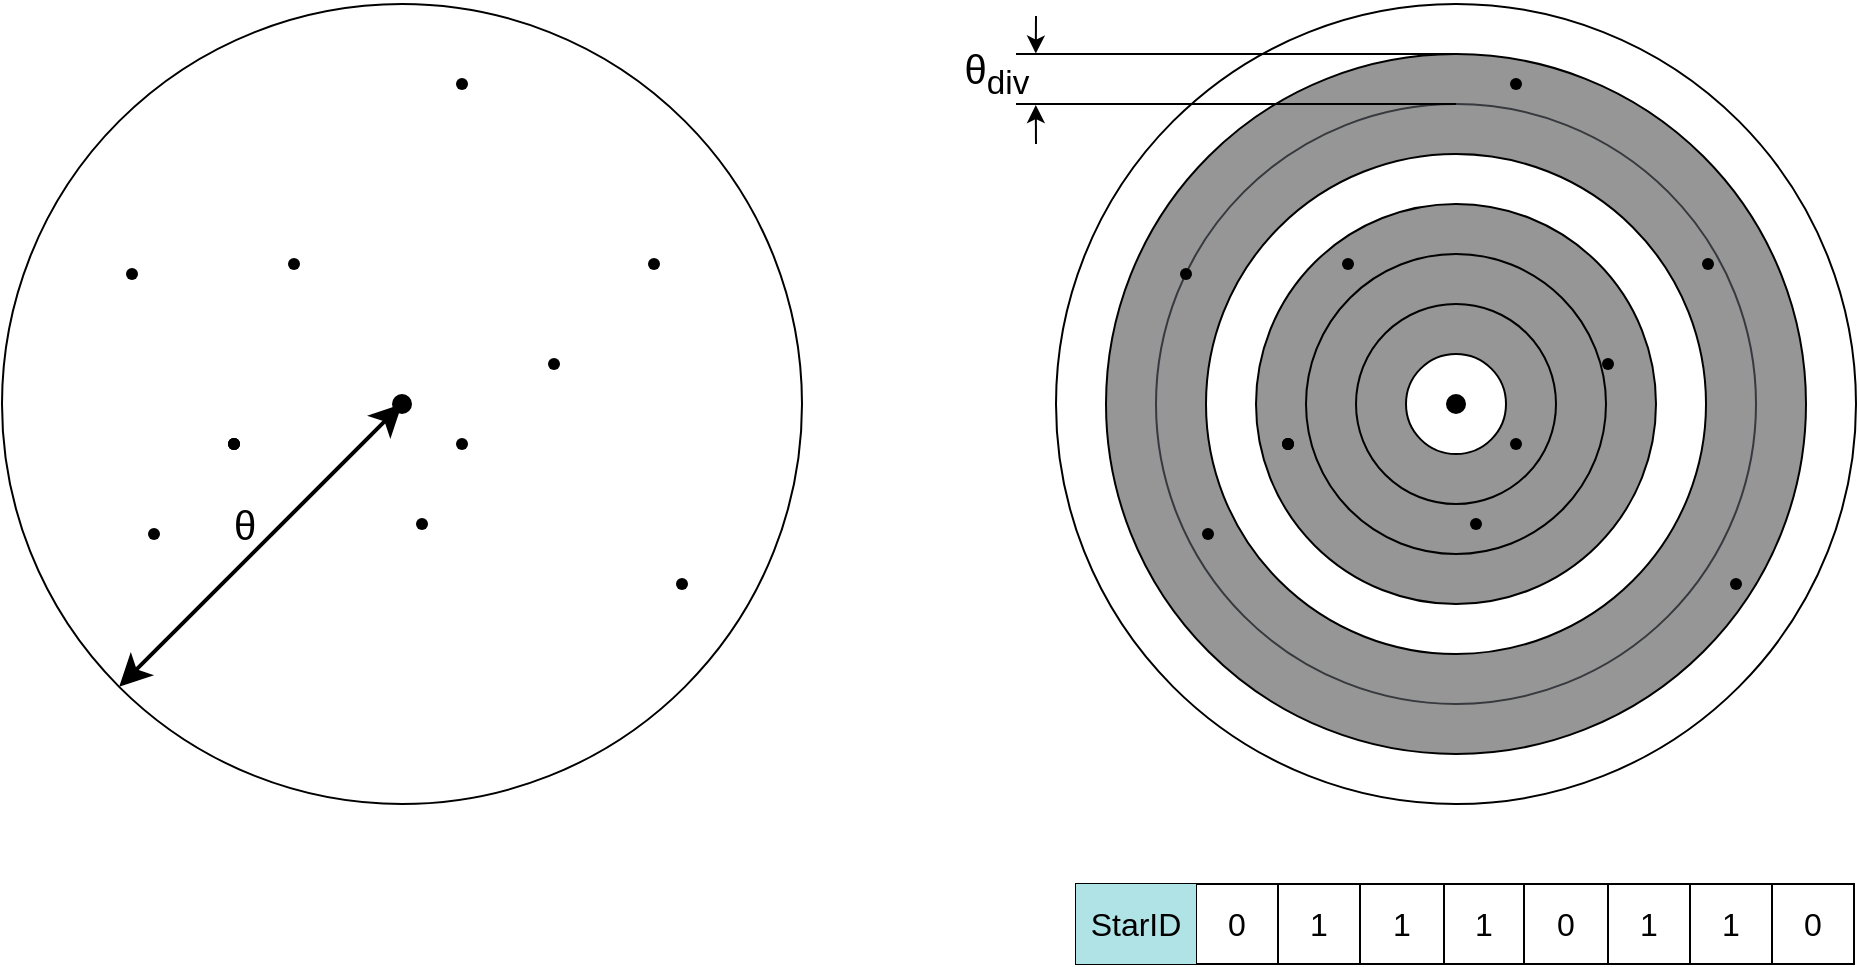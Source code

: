 <mxfile version="24.8.3">
  <diagram name="第 1 页" id="6bw314A6MfzhlVDHU-7o">
    <mxGraphModel dx="1459" dy="786" grid="1" gridSize="10" guides="1" tooltips="1" connect="1" arrows="1" fold="1" page="1" pageScale="1" pageWidth="827" pageHeight="1169" math="0" shadow="0">
      <root>
        <mxCell id="0" />
        <mxCell id="1" parent="0" />
        <mxCell id="vKPPYnK1cpY7t1Gn1v3--15" value="" style="ellipse;whiteSpace=wrap;html=1;aspect=fixed;" vertex="1" parent="1">
          <mxGeometry x="740" y="230" width="400" height="400" as="geometry" />
        </mxCell>
        <mxCell id="vKPPYnK1cpY7t1Gn1v3--14" value="" style="ellipse;whiteSpace=wrap;html=1;aspect=fixed;fillColor=#969696;" vertex="1" parent="1">
          <mxGeometry x="765" y="255" width="350" height="350" as="geometry" />
        </mxCell>
        <mxCell id="vKPPYnK1cpY7t1Gn1v3--1" value="" style="ellipse;whiteSpace=wrap;html=1;aspect=fixed;fillColor=#969696;strokeColor=#36393d;" vertex="1" parent="1">
          <mxGeometry x="790" y="280" width="300" height="300" as="geometry" />
        </mxCell>
        <mxCell id="vKPPYnK1cpY7t1Gn1v3--3" value="" style="ellipse;whiteSpace=wrap;html=1;aspect=fixed;" vertex="1" parent="1">
          <mxGeometry x="815" y="305" width="250" height="250" as="geometry" />
        </mxCell>
        <mxCell id="vKPPYnK1cpY7t1Gn1v3--2" value="" style="ellipse;whiteSpace=wrap;html=1;aspect=fixed;fillColor=#969696;" vertex="1" parent="1">
          <mxGeometry x="840" y="330" width="200" height="200" as="geometry" />
        </mxCell>
        <mxCell id="vKPPYnK1cpY7t1Gn1v3--4" value="" style="ellipse;whiteSpace=wrap;html=1;aspect=fixed;fillColor=#969696;" vertex="1" parent="1">
          <mxGeometry x="865" y="355" width="150" height="150" as="geometry" />
        </mxCell>
        <mxCell id="vKPPYnK1cpY7t1Gn1v3--5" value="" style="ellipse;whiteSpace=wrap;html=1;aspect=fixed;fillColor=#969696;" vertex="1" parent="1">
          <mxGeometry x="890" y="380" width="100" height="100" as="geometry" />
        </mxCell>
        <mxCell id="vKPPYnK1cpY7t1Gn1v3--6" value="" style="ellipse;whiteSpace=wrap;html=1;aspect=fixed;" vertex="1" parent="1">
          <mxGeometry x="915" y="405" width="50" height="50" as="geometry" />
        </mxCell>
        <mxCell id="vKPPYnK1cpY7t1Gn1v3--7" value="" style="shape=waypoint;sketch=0;fillStyle=solid;size=6;pointerEvents=1;points=[];fillColor=none;resizable=0;rotatable=0;perimeter=centerPerimeter;snapToPoint=1;strokeWidth=3;" vertex="1" parent="1">
          <mxGeometry x="930" y="420" width="20" height="20" as="geometry" />
        </mxCell>
        <mxCell id="vKPPYnK1cpY7t1Gn1v3--8" value="" style="shape=waypoint;sketch=0;fillStyle=solid;size=6;pointerEvents=1;points=[];fillColor=none;resizable=0;rotatable=0;perimeter=centerPerimeter;snapToPoint=1;" vertex="1" parent="1">
          <mxGeometry x="940" y="480" width="20" height="20" as="geometry" />
        </mxCell>
        <mxCell id="vKPPYnK1cpY7t1Gn1v3--9" value="" style="shape=waypoint;sketch=0;fillStyle=solid;size=6;pointerEvents=1;points=[];fillColor=none;resizable=0;rotatable=0;perimeter=centerPerimeter;snapToPoint=1;" vertex="1" parent="1">
          <mxGeometry x="876" y="350" width="20" height="20" as="geometry" />
        </mxCell>
        <mxCell id="vKPPYnK1cpY7t1Gn1v3--10" value="" style="shape=waypoint;sketch=0;fillStyle=solid;size=6;pointerEvents=1;points=[];fillColor=none;resizable=0;rotatable=0;perimeter=centerPerimeter;snapToPoint=1;" vertex="1" parent="1">
          <mxGeometry x="806" y="485" width="20" height="20" as="geometry" />
        </mxCell>
        <mxCell id="vKPPYnK1cpY7t1Gn1v3--11" value="" style="shape=waypoint;sketch=0;fillStyle=solid;size=6;pointerEvents=1;points=[];fillColor=none;resizable=0;rotatable=0;perimeter=centerPerimeter;snapToPoint=1;" vertex="1" parent="1">
          <mxGeometry x="960" y="440" width="20" height="20" as="geometry" />
        </mxCell>
        <mxCell id="vKPPYnK1cpY7t1Gn1v3--12" value="" style="shape=waypoint;sketch=0;fillStyle=solid;size=6;pointerEvents=1;points=[];fillColor=none;resizable=0;rotatable=0;perimeter=centerPerimeter;snapToPoint=1;" vertex="1" parent="1">
          <mxGeometry x="1006" y="400" width="20" height="20" as="geometry" />
        </mxCell>
        <mxCell id="vKPPYnK1cpY7t1Gn1v3--13" value="" style="shape=waypoint;sketch=0;fillStyle=solid;size=6;pointerEvents=1;points=[];fillColor=none;resizable=0;rotatable=0;perimeter=centerPerimeter;snapToPoint=1;" vertex="1" parent="1">
          <mxGeometry x="1056" y="350" width="20" height="20" as="geometry" />
        </mxCell>
        <mxCell id="vKPPYnK1cpY7t1Gn1v3--16" value="" style="shape=waypoint;sketch=0;fillStyle=solid;size=6;pointerEvents=1;points=[];fillColor=none;resizable=0;rotatable=0;perimeter=centerPerimeter;snapToPoint=1;" vertex="1" parent="1">
          <mxGeometry x="846" y="440" width="20" height="20" as="geometry" />
        </mxCell>
        <mxCell id="vKPPYnK1cpY7t1Gn1v3--17" value="" style="shape=waypoint;sketch=0;fillStyle=solid;size=6;pointerEvents=1;points=[];fillColor=none;resizable=0;rotatable=0;perimeter=centerPerimeter;snapToPoint=1;" vertex="1" parent="1">
          <mxGeometry x="846" y="440" width="20" height="20" as="geometry" />
        </mxCell>
        <mxCell id="vKPPYnK1cpY7t1Gn1v3--18" value="" style="shape=waypoint;sketch=0;fillStyle=solid;size=6;pointerEvents=1;points=[];fillColor=none;resizable=0;rotatable=0;perimeter=centerPerimeter;snapToPoint=1;" vertex="1" parent="1">
          <mxGeometry x="846" y="440" width="20" height="20" as="geometry" />
        </mxCell>
        <mxCell id="vKPPYnK1cpY7t1Gn1v3--19" value="" style="shape=waypoint;sketch=0;fillStyle=solid;size=6;pointerEvents=1;points=[];fillColor=none;resizable=0;rotatable=0;perimeter=centerPerimeter;snapToPoint=1;" vertex="1" parent="1">
          <mxGeometry x="795" y="355" width="20" height="20" as="geometry" />
        </mxCell>
        <mxCell id="vKPPYnK1cpY7t1Gn1v3--20" value="" style="shape=waypoint;sketch=0;fillStyle=solid;size=6;pointerEvents=1;points=[];fillColor=none;resizable=0;rotatable=0;perimeter=centerPerimeter;snapToPoint=1;" vertex="1" parent="1">
          <mxGeometry x="960" y="260" width="20" height="20" as="geometry" />
        </mxCell>
        <mxCell id="vKPPYnK1cpY7t1Gn1v3--21" value="" style="shape=waypoint;sketch=0;fillStyle=solid;size=6;pointerEvents=1;points=[];fillColor=none;resizable=0;rotatable=0;perimeter=centerPerimeter;snapToPoint=1;" vertex="1" parent="1">
          <mxGeometry x="1070" y="510" width="20" height="20" as="geometry" />
        </mxCell>
        <mxCell id="vKPPYnK1cpY7t1Gn1v3--27" value="" style="ellipse;whiteSpace=wrap;html=1;aspect=fixed;" vertex="1" parent="1">
          <mxGeometry x="213" y="230" width="400" height="400" as="geometry" />
        </mxCell>
        <mxCell id="vKPPYnK1cpY7t1Gn1v3--35" value="" style="shape=waypoint;sketch=0;fillStyle=solid;size=6;pointerEvents=1;points=[];fillColor=none;resizable=0;rotatable=0;perimeter=centerPerimeter;snapToPoint=1;strokeWidth=3;" vertex="1" parent="1">
          <mxGeometry x="403" y="420" width="20" height="20" as="geometry" />
        </mxCell>
        <mxCell id="vKPPYnK1cpY7t1Gn1v3--36" value="" style="shape=waypoint;sketch=0;fillStyle=solid;size=6;pointerEvents=1;points=[];fillColor=none;resizable=0;rotatable=0;perimeter=centerPerimeter;snapToPoint=1;" vertex="1" parent="1">
          <mxGeometry x="413" y="480" width="20" height="20" as="geometry" />
        </mxCell>
        <mxCell id="vKPPYnK1cpY7t1Gn1v3--37" value="" style="shape=waypoint;sketch=0;fillStyle=solid;size=6;pointerEvents=1;points=[];fillColor=none;resizable=0;rotatable=0;perimeter=centerPerimeter;snapToPoint=1;" vertex="1" parent="1">
          <mxGeometry x="349" y="350" width="20" height="20" as="geometry" />
        </mxCell>
        <mxCell id="vKPPYnK1cpY7t1Gn1v3--38" value="" style="shape=waypoint;sketch=0;fillStyle=solid;size=6;pointerEvents=1;points=[];fillColor=none;resizable=0;rotatable=0;perimeter=centerPerimeter;snapToPoint=1;" vertex="1" parent="1">
          <mxGeometry x="279" y="485" width="20" height="20" as="geometry" />
        </mxCell>
        <mxCell id="vKPPYnK1cpY7t1Gn1v3--39" value="" style="shape=waypoint;sketch=0;fillStyle=solid;size=6;pointerEvents=1;points=[];fillColor=none;resizable=0;rotatable=0;perimeter=centerPerimeter;snapToPoint=1;" vertex="1" parent="1">
          <mxGeometry x="433" y="440" width="20" height="20" as="geometry" />
        </mxCell>
        <mxCell id="vKPPYnK1cpY7t1Gn1v3--40" value="" style="shape=waypoint;sketch=0;fillStyle=solid;size=6;pointerEvents=1;points=[];fillColor=none;resizable=0;rotatable=0;perimeter=centerPerimeter;snapToPoint=1;" vertex="1" parent="1">
          <mxGeometry x="479" y="400" width="20" height="20" as="geometry" />
        </mxCell>
        <mxCell id="vKPPYnK1cpY7t1Gn1v3--41" value="" style="shape=waypoint;sketch=0;fillStyle=solid;size=6;pointerEvents=1;points=[];fillColor=none;resizable=0;rotatable=0;perimeter=centerPerimeter;snapToPoint=1;" vertex="1" parent="1">
          <mxGeometry x="529" y="350" width="20" height="20" as="geometry" />
        </mxCell>
        <mxCell id="vKPPYnK1cpY7t1Gn1v3--42" value="" style="shape=waypoint;sketch=0;fillStyle=solid;size=6;pointerEvents=1;points=[];fillColor=none;resizable=0;rotatable=0;perimeter=centerPerimeter;snapToPoint=1;" vertex="1" parent="1">
          <mxGeometry x="319" y="440" width="20" height="20" as="geometry" />
        </mxCell>
        <mxCell id="vKPPYnK1cpY7t1Gn1v3--43" value="" style="shape=waypoint;sketch=0;fillStyle=solid;size=6;pointerEvents=1;points=[];fillColor=none;resizable=0;rotatable=0;perimeter=centerPerimeter;snapToPoint=1;" vertex="1" parent="1">
          <mxGeometry x="319" y="440" width="20" height="20" as="geometry" />
        </mxCell>
        <mxCell id="vKPPYnK1cpY7t1Gn1v3--44" value="" style="shape=waypoint;sketch=0;fillStyle=solid;size=6;pointerEvents=1;points=[];fillColor=none;resizable=0;rotatable=0;perimeter=centerPerimeter;snapToPoint=1;" vertex="1" parent="1">
          <mxGeometry x="319" y="440" width="20" height="20" as="geometry" />
        </mxCell>
        <mxCell id="vKPPYnK1cpY7t1Gn1v3--45" value="" style="shape=waypoint;sketch=0;fillStyle=solid;size=6;pointerEvents=1;points=[];fillColor=none;resizable=0;rotatable=0;perimeter=centerPerimeter;snapToPoint=1;" vertex="1" parent="1">
          <mxGeometry x="268" y="355" width="20" height="20" as="geometry" />
        </mxCell>
        <mxCell id="vKPPYnK1cpY7t1Gn1v3--46" value="" style="shape=waypoint;sketch=0;fillStyle=solid;size=6;pointerEvents=1;points=[];fillColor=none;resizable=0;rotatable=0;perimeter=centerPerimeter;snapToPoint=1;" vertex="1" parent="1">
          <mxGeometry x="433" y="260" width="20" height="20" as="geometry" />
        </mxCell>
        <mxCell id="vKPPYnK1cpY7t1Gn1v3--47" value="" style="shape=waypoint;sketch=0;fillStyle=solid;size=6;pointerEvents=1;points=[];fillColor=none;resizable=0;rotatable=0;perimeter=centerPerimeter;snapToPoint=1;" vertex="1" parent="1">
          <mxGeometry x="543" y="510" width="20" height="20" as="geometry" />
        </mxCell>
        <mxCell id="vKPPYnK1cpY7t1Gn1v3--49" value="" style="endArrow=classic;startArrow=classic;html=1;rounded=0;entryX=0;entryY=1;entryDx=0;entryDy=0;exitX=0.897;exitY=1.043;exitDx=0;exitDy=0;exitPerimeter=0;endSize=10;startSize=10;strokeWidth=2;shadow=0;flowAnimation=0;" edge="1" parent="1" source="vKPPYnK1cpY7t1Gn1v3--35" target="vKPPYnK1cpY7t1Gn1v3--27">
          <mxGeometry width="50" height="50" relative="1" as="geometry">
            <mxPoint x="309" y="480" as="sourcePoint" />
            <mxPoint x="359" y="430" as="targetPoint" />
          </mxGeometry>
        </mxCell>
        <mxCell id="vKPPYnK1cpY7t1Gn1v3--63" value="" style="shape=table;startSize=0;container=1;collapsible=0;childLayout=tableLayout;fontSize=16;" vertex="1" parent="1">
          <mxGeometry x="750" y="670" width="389" height="40" as="geometry" />
        </mxCell>
        <mxCell id="vKPPYnK1cpY7t1Gn1v3--64" value="" style="shape=tableRow;horizontal=0;startSize=0;swimlaneHead=0;swimlaneBody=0;strokeColor=inherit;top=0;left=0;bottom=0;right=0;collapsible=0;dropTarget=0;fillColor=none;points=[[0,0.5],[1,0.5]];portConstraint=eastwest;fontSize=16;" vertex="1" parent="vKPPYnK1cpY7t1Gn1v3--63">
          <mxGeometry width="389" height="40" as="geometry" />
        </mxCell>
        <mxCell id="vKPPYnK1cpY7t1Gn1v3--65" value="StarID" style="shape=partialRectangle;html=1;whiteSpace=wrap;connectable=0;strokeColor=#0e8088;overflow=hidden;fillColor=#b0e3e6;top=0;left=0;bottom=0;right=0;pointerEvents=1;fontSize=16;" vertex="1" parent="vKPPYnK1cpY7t1Gn1v3--64">
          <mxGeometry width="60" height="40" as="geometry">
            <mxRectangle width="60" height="40" as="alternateBounds" />
          </mxGeometry>
        </mxCell>
        <mxCell id="vKPPYnK1cpY7t1Gn1v3--66" value="0" style="shape=partialRectangle;html=1;whiteSpace=wrap;connectable=0;strokeColor=inherit;overflow=hidden;fillColor=none;top=0;left=0;bottom=0;right=0;pointerEvents=1;fontSize=16;" vertex="1" parent="vKPPYnK1cpY7t1Gn1v3--64">
          <mxGeometry x="60" width="41" height="40" as="geometry">
            <mxRectangle width="41" height="40" as="alternateBounds" />
          </mxGeometry>
        </mxCell>
        <mxCell id="vKPPYnK1cpY7t1Gn1v3--67" value="1" style="shape=partialRectangle;html=1;whiteSpace=wrap;connectable=0;strokeColor=inherit;overflow=hidden;fillColor=none;top=0;left=0;bottom=0;right=0;pointerEvents=1;fontSize=16;" vertex="1" parent="vKPPYnK1cpY7t1Gn1v3--64">
          <mxGeometry x="101" width="41" height="40" as="geometry">
            <mxRectangle width="41" height="40" as="alternateBounds" />
          </mxGeometry>
        </mxCell>
        <mxCell id="vKPPYnK1cpY7t1Gn1v3--94" value="1" style="shape=partialRectangle;html=1;whiteSpace=wrap;connectable=0;strokeColor=inherit;overflow=hidden;fillColor=none;top=0;left=0;bottom=0;right=0;pointerEvents=1;fontSize=16;" vertex="1" parent="vKPPYnK1cpY7t1Gn1v3--64">
          <mxGeometry x="142" width="42" height="40" as="geometry">
            <mxRectangle width="42" height="40" as="alternateBounds" />
          </mxGeometry>
        </mxCell>
        <mxCell id="vKPPYnK1cpY7t1Gn1v3--95" value="1" style="shape=partialRectangle;html=1;whiteSpace=wrap;connectable=0;strokeColor=inherit;overflow=hidden;fillColor=none;top=0;left=0;bottom=0;right=0;pointerEvents=1;fontSize=16;" vertex="1" parent="vKPPYnK1cpY7t1Gn1v3--64">
          <mxGeometry x="184" width="40" height="40" as="geometry">
            <mxRectangle width="40" height="40" as="alternateBounds" />
          </mxGeometry>
        </mxCell>
        <mxCell id="vKPPYnK1cpY7t1Gn1v3--96" value="0" style="shape=partialRectangle;html=1;whiteSpace=wrap;connectable=0;strokeColor=inherit;overflow=hidden;fillColor=none;top=0;left=0;bottom=0;right=0;pointerEvents=1;fontSize=16;" vertex="1" parent="vKPPYnK1cpY7t1Gn1v3--64">
          <mxGeometry x="224" width="42" height="40" as="geometry">
            <mxRectangle width="42" height="40" as="alternateBounds" />
          </mxGeometry>
        </mxCell>
        <mxCell id="vKPPYnK1cpY7t1Gn1v3--97" value="1" style="shape=partialRectangle;html=1;whiteSpace=wrap;connectable=0;strokeColor=inherit;overflow=hidden;fillColor=none;top=0;left=0;bottom=0;right=0;pointerEvents=1;fontSize=16;" vertex="1" parent="vKPPYnK1cpY7t1Gn1v3--64">
          <mxGeometry x="266" width="41" height="40" as="geometry">
            <mxRectangle width="41" height="40" as="alternateBounds" />
          </mxGeometry>
        </mxCell>
        <mxCell id="vKPPYnK1cpY7t1Gn1v3--98" value="1" style="shape=partialRectangle;html=1;whiteSpace=wrap;connectable=0;strokeColor=inherit;overflow=hidden;fillColor=none;top=0;left=0;bottom=0;right=0;pointerEvents=1;fontSize=16;" vertex="1" parent="vKPPYnK1cpY7t1Gn1v3--64">
          <mxGeometry x="307" width="41" height="40" as="geometry">
            <mxRectangle width="41" height="40" as="alternateBounds" />
          </mxGeometry>
        </mxCell>
        <mxCell id="vKPPYnK1cpY7t1Gn1v3--99" value="0" style="shape=partialRectangle;html=1;whiteSpace=wrap;connectable=0;strokeColor=inherit;overflow=hidden;fillColor=none;top=0;left=0;bottom=0;right=0;pointerEvents=1;fontSize=16;" vertex="1" parent="vKPPYnK1cpY7t1Gn1v3--64">
          <mxGeometry x="348" width="41" height="40" as="geometry">
            <mxRectangle width="41" height="40" as="alternateBounds" />
          </mxGeometry>
        </mxCell>
        <mxCell id="vKPPYnK1cpY7t1Gn1v3--102" value="&lt;font style=&quot;font-size: 20px;&quot;&gt;θ&lt;/font&gt;" style="text;html=1;align=center;verticalAlign=middle;resizable=0;points=[];autosize=1;strokeColor=none;fillColor=none;" vertex="1" parent="1">
          <mxGeometry x="319" y="470" width="30" height="40" as="geometry" />
        </mxCell>
        <mxCell id="vKPPYnK1cpY7t1Gn1v3--107" value="" style="line;strokeWidth=1;html=1;" vertex="1" parent="1">
          <mxGeometry x="720" y="250" width="220" height="10" as="geometry" />
        </mxCell>
        <mxCell id="vKPPYnK1cpY7t1Gn1v3--108" value="" style="line;strokeWidth=1;html=1;" vertex="1" parent="1">
          <mxGeometry x="720" y="275" width="220" height="10" as="geometry" />
        </mxCell>
        <mxCell id="vKPPYnK1cpY7t1Gn1v3--111" value="" style="endArrow=none;startArrow=classic;html=1;rounded=0;endFill=0;exitX=0.045;exitY=0.479;exitDx=0;exitDy=0;exitPerimeter=0;strokeWidth=1;" edge="1" parent="1" source="vKPPYnK1cpY7t1Gn1v3--107">
          <mxGeometry width="50" height="50" relative="1" as="geometry">
            <mxPoint x="730" y="251" as="sourcePoint" />
            <mxPoint x="730" y="236" as="targetPoint" />
          </mxGeometry>
        </mxCell>
        <mxCell id="vKPPYnK1cpY7t1Gn1v3--113" value="" style="endArrow=none;startArrow=classic;html=1;rounded=0;endFill=0;exitX=0.045;exitY=0.55;exitDx=0;exitDy=0;exitPerimeter=0;" edge="1" parent="1" source="vKPPYnK1cpY7t1Gn1v3--108">
          <mxGeometry width="50" height="50" relative="1" as="geometry">
            <mxPoint x="740" y="265" as="sourcePoint" />
            <mxPoint x="730" y="300" as="targetPoint" />
          </mxGeometry>
        </mxCell>
        <mxCell id="vKPPYnK1cpY7t1Gn1v3--115" value="&lt;font style=&quot;font-size: 20px;&quot;&gt;θ&lt;sub&gt;div&lt;/sub&gt;&lt;/font&gt;" style="text;html=1;align=center;verticalAlign=middle;resizable=0;points=[];autosize=1;strokeColor=none;fillColor=none;" vertex="1" parent="1">
          <mxGeometry x="680" y="245" width="60" height="40" as="geometry" />
        </mxCell>
      </root>
    </mxGraphModel>
  </diagram>
</mxfile>
